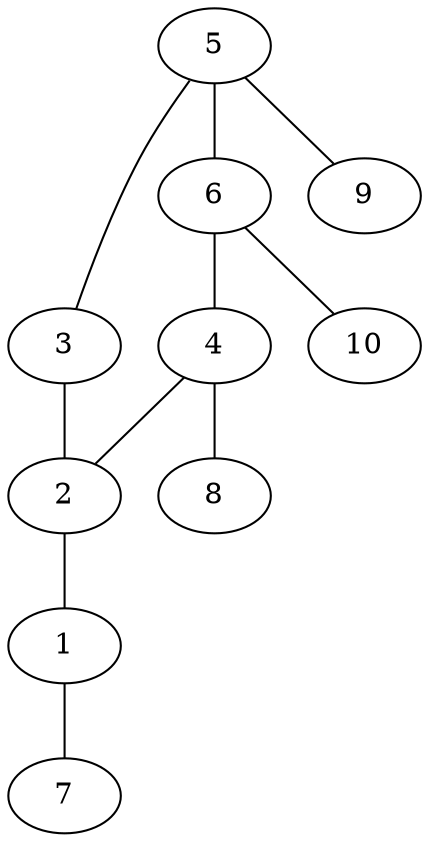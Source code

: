 graph molecule_4298 {
	1	 [chem=N];
	7	 [chem=H];
	1 -- 7	 [valence=1];
	2	 [chem=C];
	2 -- 1	 [valence=2];
	3	 [chem=N];
	3 -- 2	 [valence=1];
	4	 [chem=N];
	4 -- 2	 [valence=1];
	8	 [chem=H];
	4 -- 8	 [valence=1];
	5	 [chem=C];
	5 -- 3	 [valence=2];
	6	 [chem=N];
	5 -- 6	 [valence=1];
	9	 [chem=H];
	5 -- 9	 [valence=1];
	6 -- 4	 [valence=1];
	10	 [chem=H];
	6 -- 10	 [valence=1];
}
